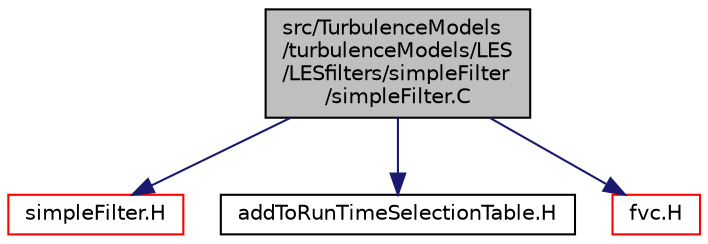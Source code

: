 digraph "src/TurbulenceModels/turbulenceModels/LES/LESfilters/simpleFilter/simpleFilter.C"
{
  bgcolor="transparent";
  edge [fontname="Helvetica",fontsize="10",labelfontname="Helvetica",labelfontsize="10"];
  node [fontname="Helvetica",fontsize="10",shape=record];
  Node0 [label="src/TurbulenceModels\l/turbulenceModels/LES\l/LESfilters/simpleFilter\l/simpleFilter.C",height=0.2,width=0.4,color="black", fillcolor="grey75", style="filled", fontcolor="black"];
  Node0 -> Node1 [color="midnightblue",fontsize="10",style="solid",fontname="Helvetica"];
  Node1 [label="simpleFilter.H",height=0.2,width=0.4,color="red",URL="$a18041.html"];
  Node0 -> Node318 [color="midnightblue",fontsize="10",style="solid",fontname="Helvetica"];
  Node318 [label="addToRunTimeSelectionTable.H",height=0.2,width=0.4,color="black",URL="$a09989.html",tooltip="Macros for easy insertion into run-time selection tables. "];
  Node0 -> Node319 [color="midnightblue",fontsize="10",style="solid",fontname="Helvetica"];
  Node319 [label="fvc.H",height=0.2,width=0.4,color="red",URL="$a03092.html"];
}
